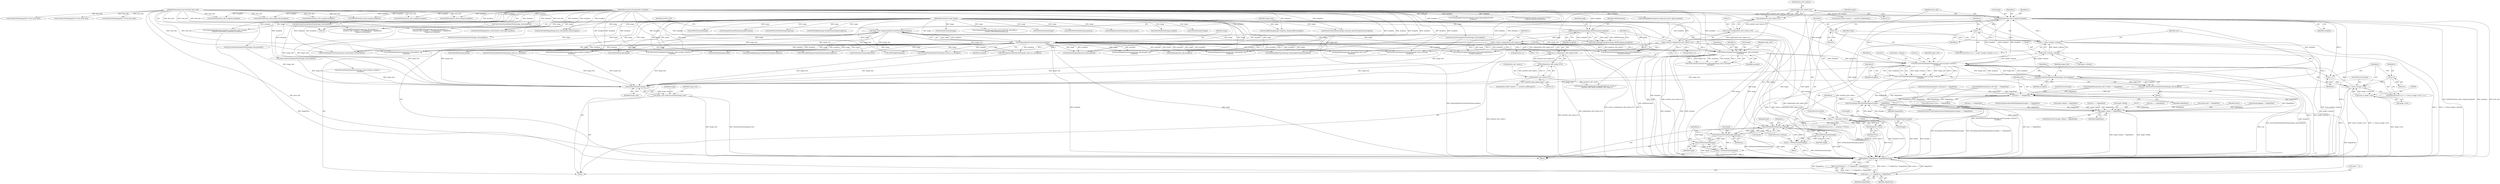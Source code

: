 digraph "0_ImageMagick_726812fa2fa7ce16bcf58f6e115f65427a1c0950_2@pointer" {
"1000697" [label="(Call,GetFillColor(draw_info,x,y,&pixel,exception))"];
"1000105" [label="(MethodParameterIn,const DrawInfo *draw_info)"];
"1000668" [label="(Call,x < (ssize_t) image->columns)"];
"1000675" [label="(Call,x++)"];
"1000697" [label="(Call,GetFillColor(draw_info,x,y,&pixel,exception))"];
"1000648" [label="(Call,GetCacheViewAuthenticPixels(image_view,0,y,image->columns,1,\n              exception))"];
"1000715" [label="(Call,SyncCacheViewAuthenticPixels(image_view,exception))"];
"1000107" [label="(MethodParameterIn,ExceptionInfo *exception)"];
"1000624" [label="(Call,GetOneCacheViewVirtualPixelInfo(image_view,x,y,&target,\n            exception))"];
"1000219" [label="(Call,image_view=AcquireAuthenticCacheView(image,exception))"];
"1000221" [label="(Call,AcquireAuthenticCacheView(image,exception))"];
"1000188" [label="(Call,SetImageColorspace(image,sRGBColorspace,exception))"];
"1000104" [label="(MethodParameterIn,Image *image)"];
"1000195" [label="(Call,x=(ssize_t) ceil(primitive_info->point.x-0.5))"];
"1000197" [label="(Call,(ssize_t) ceil(primitive_info->point.x-0.5))"];
"1000199" [label="(Call,ceil(primitive_info->point.x-0.5))"];
"1000200" [label="(Call,primitive_info->point.x-0.5)"];
"1000207" [label="(Call,y=(ssize_t) ceil(primitive_info->point.y-0.5))"];
"1000209" [label="(Call,(ssize_t) ceil(primitive_info->point.y-0.5))"];
"1000211" [label="(Call,ceil(primitive_info->point.y-0.5))"];
"1000212" [label="(Call,primitive_info->point.y-0.5)"];
"1000635" [label="(Call,y < (ssize_t) image->rows)"];
"1000642" [label="(Call,y++)"];
"1000632" [label="(Call,y=0)"];
"1000637" [label="(Call,(ssize_t) image->rows)"];
"1000670" [label="(Call,(ssize_t) image->columns)"];
"1000685" [label="(Call,IsFuzzyEquivalencePixelInfo(&pixel,&target))"];
"1000678" [label="(Call,GetPixelInfoPixel(image,q,&pixel))"];
"1000694" [label="(Call,GetPixelChannels(image))"];
"1000711" [label="(Call,GetPixelChannels(image))"];
"1000704" [label="(Call,SetPixelViaPixelInfo(image,&pixel,q))"];
"1000692" [label="(Call,q+=GetPixelChannels(image))"];
"1000709" [label="(Call,q+=GetPixelChannels(image))"];
"1000658" [label="(Call,q == (Quantum *) NULL)"];
"1000646" [label="(Call,q=GetCacheViewAuthenticPixels(image_view,0,y,image->columns,1,\n              exception))"];
"1000660" [label="(Call,(Quantum *) NULL)"];
"1000665" [label="(Call,x=0)"];
"1000684" [label="(Call,IsFuzzyEquivalencePixelInfo(&pixel,&target) == MagickFalse)"];
"1000719" [label="(Call,sync == MagickFalse)"];
"1001611" [label="(Call,image->debug != MagickFalse)"];
"1001623" [label="(Call,status != 0 ? MagickTrue : MagickFalse)"];
"1001622" [label="(Return,return(status != 0 ? MagickTrue : MagickFalse);)"];
"1000713" [label="(Call,sync=SyncCacheViewAuthenticPixels(image_view,exception))"];
"1001608" [label="(Call,DestroyCacheView(image_view))"];
"1001606" [label="(Call,image_view=DestroyCacheView(image_view))"];
"1000561" [label="(Call,sync == MagickFalse)"];
"1000108" [label="(Block,)"];
"1000711" [label="(Call,GetPixelChannels(image))"];
"1000189" [label="(Identifier,image)"];
"1000723" [label="(ControlStructure,break;)"];
"1000482" [label="(Call,SetImageChannelMask(image,channel_mask))"];
"1000667" [label="(Literal,0)"];
"1000699" [label="(Identifier,x)"];
"1000715" [label="(Call,SyncCacheViewAuthenticPixels(image_view,exception))"];
"1000681" [label="(Call,&pixel)"];
"1000822" [label="(Call,GetCacheViewAuthenticPixels(image_view,0,y,image->columns,1,\n              exception))"];
"1000199" [label="(Call,ceil(primitive_info->point.x-0.5))"];
"1000672" [label="(Call,image->columns)"];
"1000464" [label="(Call,FloodfillPaintImage(image,draw_info,&target,x,y,\n            primitive_info->method == FloodfillMethod ? MagickFalse :\n            MagickTrue,exception))"];
"1000197" [label="(Call,(ssize_t) ceil(primitive_info->point.x-0.5))"];
"1000595" [label="(Call,GetPixelInfo(image,&pixel))"];
"1000622" [label="(Call,(void) GetOneCacheViewVirtualPixelInfo(image_view,x,y,&target,\n            exception))"];
"1000680" [label="(Identifier,q)"];
"1001212" [label="(Call,x < 0)"];
"1000207" [label="(Call,y=(ssize_t) ceil(primitive_info->point.y-0.5))"];
"1000686" [label="(Call,&pixel)"];
"1000628" [label="(Call,&target)"];
"1000191" [label="(Identifier,exception)"];
"1000694" [label="(Call,GetPixelChannels(image))"];
"1000684" [label="(Call,IsFuzzyEquivalencePixelInfo(&pixel,&target) == MagickFalse)"];
"1000691" [label="(Block,)"];
"1000635" [label="(Call,y < (ssize_t) image->rows)"];
"1001615" [label="(Identifier,MagickFalse)"];
"1001534" [label="(Call,closed_path != MagickFalse)"];
"1000675" [label="(Call,x++)"];
"1001629" [label="(MethodReturn,MagickExport MagickBooleanType)"];
"1001054" [label="(Call,SetImageAlphaChannel(composite_image,OpaqueAlphaChannel,\n          exception))"];
"1000852" [label="(Call,GetFillColor(draw_info,x,y,&pixel,exception))"];
"1000713" [label="(Call,sync=SyncCacheViewAuthenticPixels(image_view,exception))"];
"1001623" [label="(Call,status != 0 ? MagickTrue : MagickFalse)"];
"1001072" [label="(Call,SetGeometry(image,&geometry))"];
"1000912" [label="(Call,ReadInlineImage(clone_info,primitive_info->text,\n          exception))"];
"1001625" [label="(Identifier,status)"];
"1000360" [label="(Call,IsFuzzyEquivalencePixelInfo(&pixel,&target) == MagickFalse)"];
"1001174" [label="(Call,CompositeImage(image,composite_image,draw_info->compose,\n          MagickTrue,geometry.x,geometry.y,exception))"];
"1000218" [label="(Literal,0.5)"];
"1001497" [label="(Call,primitive_info[i-1].point.y == primitive_info[0].point.y)"];
"1000712" [label="(Identifier,image)"];
"1000688" [label="(Call,&target)"];
"1001552" [label="(Call,DrawPolygonPrimitive(image,draw_info,primitive_info,\n                exception))"];
"1000104" [label="(MethodParameterIn,Image *image)"];
"1000658" [label="(Call,q == (Quantum *) NULL)"];
"1001560" [label="(Call,CloneDrawInfo((ImageInfo *) NULL,draw_info))"];
"1000703" [label="(Identifier,exception)"];
"1001038" [label="(Call,TransformImage(&composite_image,(char *) NULL,\n            composite_geometry,exception))"];
"1000188" [label="(Call,SetImageColorspace(image,sRGBColorspace,exception))"];
"1000285" [label="(Call,SyncCacheViewAuthenticPixels(image_view,exception))"];
"1000632" [label="(Call,y=0)"];
"1000226" [label="(Identifier,primitive_info)"];
"1000206" [label="(Literal,0.5)"];
"1000625" [label="(Identifier,image_view)"];
"1000683" [label="(ControlStructure,if (IsFuzzyEquivalencePixelInfo(&pixel,&target) == MagickFalse))"];
"1001581" [label="(Call,DrawPolygonPrimitive(image,clone_info,primitive_info,\n             exception))"];
"1000705" [label="(Identifier,image)"];
"1000650" [label="(Literal,0)"];
"1000666" [label="(Identifier,x)"];
"1001165" [label="(Call,DrawAffineImage(image,composite_image,&affine,exception))"];
"1000179" [label="(Call,IsPixelInfoGray(&draw_info->stroke) == MagickFalse)"];
"1000634" [label="(Literal,0)"];
"1000630" [label="(Identifier,exception)"];
"1001339" [label="(Call,IsEventLogging() != MagickFalse)"];
"1000780" [label="(Call,FloodfillPaintImage(image,draw_info,&target,x,y,\n            primitive_info->method == FloodfillMethod ? MagickFalse :\n            MagickTrue,exception))"];
"1000212" [label="(Call,primitive_info->point.y-0.5)"];
"1000354" [label="(Call,GetPixelInfoPixel(image,q,&pixel))"];
"1001606" [label="(Call,image_view=DestroyCacheView(image_view))"];
"1001608" [label="(Call,DestroyCacheView(image_view))"];
"1000716" [label="(Identifier,image_view)"];
"1000255" [label="(Call,GetCacheViewAuthenticPixels(image_view,x,y,1,1,exception))"];
"1001264" [label="(Call,SyncCacheViewAuthenticPixels(image_view,exception))"];
"1001199" [label="(Call,y < 0)"];
"1000677" [label="(Block,)"];
"1000708" [label="(Identifier,q)"];
"1000639" [label="(Call,image->rows)"];
"1000874" [label="(Call,sync == MagickFalse)"];
"1001613" [label="(Identifier,image)"];
"1000637" [label="(Call,(ssize_t) image->rows)"];
"1000389" [label="(Call,GetPixelChannels(image))"];
"1000581" [label="(Call,GetCacheViewAuthenticPixels(image_view,x,y,1,1,exception))"];
"1000370" [label="(Call,GetPixelChannels(image))"];
"1000459" [label="(Call,SetImageChannelMask(image,AlphaChannel))"];
"1000687" [label="(Identifier,pixel)"];
"1000200" [label="(Call,primitive_info->point.x-0.5)"];
"1001609" [label="(Identifier,image_view)"];
"1000636" [label="(Identifier,y)"];
"1000165" [label="(Call,IsGrayColorspace(image->colorspace) != MagickFalse)"];
"1000222" [label="(Identifier,image)"];
"1000172" [label="(Call,IsPixelInfoGray(&draw_info->fill) == MagickFalse)"];
"1000633" [label="(Identifier,y)"];
"1000697" [label="(Call,GetFillColor(draw_info,x,y,&pixel,exception))"];
"1000642" [label="(Call,y++)"];
"1000730" [label="(Call,GetOneVirtualPixelInfo(image,TileVirtualPixelMethod,x,y,\n            &target,exception))"];
"1001121" [label="(Call,ParseGravityGeometry(image,composite_geometry,&geometry,exception))"];
"1000201" [label="(Call,primitive_info->point.x)"];
"1000669" [label="(Identifier,x)"];
"1000209" [label="(Call,(ssize_t) ceil(primitive_info->point.y-0.5))"];
"1000719" [label="(Call,sync == MagickFalse)"];
"1000393" [label="(Call,SyncCacheViewAuthenticPixels(image_view,exception))"];
"1000613" [label="(Call,SyncCacheViewAuthenticPixels(image_view,exception))"];
"1000373" [label="(Call,GetFillColor(draw_info,x,y,&pixel,exception))"];
"1000710" [label="(Identifier,q)"];
"1000105" [label="(MethodParameterIn,const DrawInfo *draw_info)"];
"1000659" [label="(Identifier,q)"];
"1000932" [label="(Call,ReadImage(clone_info,exception))"];
"1000695" [label="(Identifier,image)"];
"1000664" [label="(ControlStructure,for (x=0; x < (ssize_t) image->columns; x++))"];
"1000324" [label="(Call,GetCacheViewAuthenticPixels(image_view,0,y,image->columns,1,\n              exception))"];
"1000644" [label="(Block,)"];
"1001622" [label="(Return,return(status != 0 ? MagickTrue : MagickFalse);)"];
"1000859" [label="(Call,SetPixelViaPixelInfo(image,&pixel,q))"];
"1000507" [label="(Call,GetCacheViewAuthenticPixels(image_view,0,y,image->columns,1,\n              exception))"];
"1000685" [label="(Call,IsFuzzyEquivalencePixelInfo(&pixel,&target))"];
"1000690" [label="(Identifier,MagickFalse)"];
"1000663" [label="(ControlStructure,break;)"];
"1000221" [label="(Call,AcquireAuthenticCacheView(image,exception))"];
"1001088" [label="(Call,geometry.y=y)"];
"1000537" [label="(Call,GetFillColor(draw_info,x,y,&pixel,exception))"];
"1000115" [label="(Call,image->debug != MagickFalse)"];
"1000631" [label="(ControlStructure,for (y=0; y < (ssize_t) image->rows; y++))"];
"1000696" [label="(ControlStructure,continue;)"];
"1000599" [label="(Call,GetFillColor(draw_info,x,y,&pixel,exception))"];
"1001066" [label="(Call,SetImageAlpha(composite_image,draw_info->alpha,exception))"];
"1000380" [label="(Call,SetPixelAlpha(image,ClampToQuantum(pixel.alpha),q))"];
"1000692" [label="(Call,q+=GetPixelChannels(image))"];
"1001225" [label="(Call,GetCacheViewAuthenticPixels(image_view,x,y,1,1,exception))"];
"1000722" [label="(ControlStructure,break;)"];
"1001628" [label="(Identifier,MagickFalse)"];
"1000276" [label="(Call,SetPixelAlpha(image,ClampToQuantum(pixel.alpha),q))"];
"1001300" [label="(Call,FormatLocaleString(geometry,MagickPathExtent,\"%+f%+f\",\n        primitive_info->point.x,primitive_info->point.y))"];
"1000190" [label="(Identifier,sRGBColorspace)"];
"1000701" [label="(Call,&pixel)"];
"1000186" [label="(Call,(void) SetImageColorspace(image,sRGBColorspace,exception))"];
"1000208" [label="(Identifier,y)"];
"1000627" [label="(Identifier,y)"];
"1000211" [label="(Call,ceil(primitive_info->point.y-0.5))"];
"1001624" [label="(Call,status != 0)"];
"1001388" [label="(Call,CloneDrawInfo((ImageInfo *) NULL,draw_info))"];
"1000704" [label="(Call,SetPixelViaPixelInfo(image,&pixel,q))"];
"1000626" [label="(Identifier,x)"];
"1000721" [label="(Identifier,MagickFalse)"];
"1000239" [label="(Call,SetImageAlphaChannel(image,OpaqueAlphaChannel,exception))"];
"1000656" [label="(Identifier,exception)"];
"1000195" [label="(Call,x=(ssize_t) ceil(primitive_info->point.x-0.5))"];
"1000718" [label="(ControlStructure,if (sync == MagickFalse))"];
"1000670" [label="(Call,(ssize_t) image->columns)"];
"1000660" [label="(Call,(Quantum *) NULL)"];
"1000107" [label="(MethodParameterIn,ExceptionInfo *exception)"];
"1000866" [label="(Call,GetPixelChannels(image))"];
"1000717" [label="(Identifier,exception)"];
"1000646" [label="(Call,q=GetCacheViewAuthenticPixels(image_view,0,y,image->columns,1,\n              exception))"];
"1000296" [label="(Call,GetOneCacheViewVirtualPixelInfo(image_view,x,y,&target,\n            exception))"];
"1001480" [label="(Call,primitive_info[i-1].point.x == primitive_info[0].point.x)"];
"1000706" [label="(Call,&pixel)"];
"1000720" [label="(Identifier,sync)"];
"1001083" [label="(Call,geometry.x=x)"];
"1000624" [label="(Call,GetOneCacheViewVirtualPixelInfo(image_view,x,y,&target,\n            exception))"];
"1000397" [label="(Call,sync == MagickFalse)"];
"1000709" [label="(Call,q+=GetPixelChannels(image))"];
"1000643" [label="(Identifier,y)"];
"1000700" [label="(Identifier,y)"];
"1001324" [label="(Call,AnnotateImage(image,clone_info,exception))"];
"1001627" [label="(Identifier,MagickTrue)"];
"1001420" [label="(Call,DrawDashPolygon(draw_info,primitive_info,image,exception))"];
"1001607" [label="(Identifier,image_view)"];
"1001600" [label="(Call,DrawPolygonPrimitive(image,draw_info,primitive_info,exception))"];
"1000648" [label="(Call,GetCacheViewAuthenticPixels(image_view,0,y,image->columns,1,\n              exception))"];
"1001239" [label="(Call,GetFillColor(draw_info,x,y,&fill_color,exception))"];
"1000220" [label="(Identifier,image_view)"];
"1000219" [label="(Call,image_view=AcquireAuthenticCacheView(image,exception))"];
"1000652" [label="(Call,image->columns)"];
"1000655" [label="(Literal,1)"];
"1001409" [label="(Call,DrawPolygonPrimitive(image,clone_info,primitive_info,\n             exception))"];
"1001246" [label="(Call,CompositePixelOver(image,&fill_color,(double) fill_color.alpha,q,\n        (double) GetPixelAlpha(image,q),q))"];
"1000223" [label="(Identifier,exception)"];
"1000303" [label="(Call,GetPixelInfo(image,&pixel))"];
"1000557" [label="(Call,SyncCacheViewAuthenticPixels(image_view,exception))"];
"1001610" [label="(ControlStructure,if (image->debug != MagickFalse))"];
"1001611" [label="(Call,image->debug != MagickFalse)"];
"1000196" [label="(Identifier,x)"];
"1000714" [label="(Identifier,sync)"];
"1000693" [label="(Identifier,q)"];
"1000649" [label="(Identifier,image_view)"];
"1000657" [label="(ControlStructure,if (q == (Quantum *) NULL))"];
"1000647" [label="(Identifier,q)"];
"1000213" [label="(Call,primitive_info->point.y)"];
"1000651" [label="(Identifier,y)"];
"1000668" [label="(Call,x < (ssize_t) image->columns)"];
"1000662" [label="(Identifier,NULL)"];
"1000553" [label="(Call,GetPixelChannels(image))"];
"1001592" [label="(Call,DrawStrokePolygon(image,draw_info,primitive_info,exception))"];
"1000679" [label="(Identifier,image)"];
"1000269" [label="(Call,GetFillColor(draw_info,x,y,&pixel,exception))"];
"1001612" [label="(Call,image->debug)"];
"1000698" [label="(Identifier,draw_info)"];
"1000676" [label="(Identifier,x)"];
"1000544" [label="(Call,SetPixelAlpha(image,ClampToQuantum(pixel.alpha),q))"];
"1000606" [label="(Call,SetPixelViaPixelInfo(image,&pixel,q))"];
"1000665" [label="(Call,x=0)"];
"1000801" [label="(Call,GetPixelInfo(image,&pixel))"];
"1000678" [label="(Call,GetPixelInfoPixel(image,q,&pixel))"];
"1001258" [label="(Call,GetPixelAlpha(image,q))"];
"1001283" [label="(Call,CloneDrawInfo((ImageInfo *) NULL,draw_info))"];
"1000409" [label="(Call,GetOneVirtualPixelInfo(image,TileVirtualPixelMethod,x,y,\n            &target,exception))"];
"1000870" [label="(Call,SyncCacheViewAuthenticPixels(image_view,exception))"];
"1000697" -> "1000677"  [label="AST: "];
"1000697" -> "1000703"  [label="CFG: "];
"1000698" -> "1000697"  [label="AST: "];
"1000699" -> "1000697"  [label="AST: "];
"1000700" -> "1000697"  [label="AST: "];
"1000701" -> "1000697"  [label="AST: "];
"1000703" -> "1000697"  [label="AST: "];
"1000705" -> "1000697"  [label="CFG: "];
"1000697" -> "1001629"  [label="DDG: y"];
"1000697" -> "1001629"  [label="DDG: GetFillColor(draw_info,x,y,&pixel,exception)"];
"1000697" -> "1001629"  [label="DDG: exception"];
"1000697" -> "1001629"  [label="DDG: draw_info"];
"1000697" -> "1000642"  [label="DDG: y"];
"1000697" -> "1000648"  [label="DDG: exception"];
"1000697" -> "1000675"  [label="DDG: x"];
"1000105" -> "1000697"  [label="DDG: draw_info"];
"1000668" -> "1000697"  [label="DDG: x"];
"1000648" -> "1000697"  [label="DDG: y"];
"1000648" -> "1000697"  [label="DDG: exception"];
"1000685" -> "1000697"  [label="DDG: &pixel"];
"1000107" -> "1000697"  [label="DDG: exception"];
"1000697" -> "1000704"  [label="DDG: &pixel"];
"1000697" -> "1000715"  [label="DDG: exception"];
"1000105" -> "1000103"  [label="AST: "];
"1000105" -> "1001629"  [label="DDG: draw_info"];
"1000105" -> "1000269"  [label="DDG: draw_info"];
"1000105" -> "1000373"  [label="DDG: draw_info"];
"1000105" -> "1000464"  [label="DDG: draw_info"];
"1000105" -> "1000537"  [label="DDG: draw_info"];
"1000105" -> "1000599"  [label="DDG: draw_info"];
"1000105" -> "1000780"  [label="DDG: draw_info"];
"1000105" -> "1000852"  [label="DDG: draw_info"];
"1000105" -> "1001239"  [label="DDG: draw_info"];
"1000105" -> "1001283"  [label="DDG: draw_info"];
"1000105" -> "1001388"  [label="DDG: draw_info"];
"1000105" -> "1001420"  [label="DDG: draw_info"];
"1000105" -> "1001552"  [label="DDG: draw_info"];
"1000105" -> "1001560"  [label="DDG: draw_info"];
"1000105" -> "1001592"  [label="DDG: draw_info"];
"1000105" -> "1001600"  [label="DDG: draw_info"];
"1000668" -> "1000664"  [label="AST: "];
"1000668" -> "1000670"  [label="CFG: "];
"1000669" -> "1000668"  [label="AST: "];
"1000670" -> "1000668"  [label="AST: "];
"1000679" -> "1000668"  [label="CFG: "];
"1000714" -> "1000668"  [label="CFG: "];
"1000668" -> "1001629"  [label="DDG: x < (ssize_t) image->columns"];
"1000668" -> "1001629"  [label="DDG: (ssize_t) image->columns"];
"1000668" -> "1001629"  [label="DDG: x"];
"1000675" -> "1000668"  [label="DDG: x"];
"1000665" -> "1000668"  [label="DDG: x"];
"1000670" -> "1000668"  [label="DDG: image->columns"];
"1000668" -> "1000675"  [label="DDG: x"];
"1000675" -> "1000664"  [label="AST: "];
"1000675" -> "1000676"  [label="CFG: "];
"1000676" -> "1000675"  [label="AST: "];
"1000669" -> "1000675"  [label="CFG: "];
"1000648" -> "1000646"  [label="AST: "];
"1000648" -> "1000656"  [label="CFG: "];
"1000649" -> "1000648"  [label="AST: "];
"1000650" -> "1000648"  [label="AST: "];
"1000651" -> "1000648"  [label="AST: "];
"1000652" -> "1000648"  [label="AST: "];
"1000655" -> "1000648"  [label="AST: "];
"1000656" -> "1000648"  [label="AST: "];
"1000646" -> "1000648"  [label="CFG: "];
"1000648" -> "1001629"  [label="DDG: exception"];
"1000648" -> "1001629"  [label="DDG: y"];
"1000648" -> "1001629"  [label="DDG: image->columns"];
"1000648" -> "1000642"  [label="DDG: y"];
"1000648" -> "1000646"  [label="DDG: image->columns"];
"1000648" -> "1000646"  [label="DDG: 1"];
"1000648" -> "1000646"  [label="DDG: image_view"];
"1000648" -> "1000646"  [label="DDG: 0"];
"1000648" -> "1000646"  [label="DDG: y"];
"1000648" -> "1000646"  [label="DDG: exception"];
"1000715" -> "1000648"  [label="DDG: image_view"];
"1000715" -> "1000648"  [label="DDG: exception"];
"1000624" -> "1000648"  [label="DDG: image_view"];
"1000624" -> "1000648"  [label="DDG: exception"];
"1000635" -> "1000648"  [label="DDG: y"];
"1000670" -> "1000648"  [label="DDG: image->columns"];
"1000107" -> "1000648"  [label="DDG: exception"];
"1000648" -> "1000670"  [label="DDG: image->columns"];
"1000648" -> "1000715"  [label="DDG: image_view"];
"1000648" -> "1000715"  [label="DDG: exception"];
"1000648" -> "1001608"  [label="DDG: image_view"];
"1000715" -> "1000713"  [label="AST: "];
"1000715" -> "1000717"  [label="CFG: "];
"1000716" -> "1000715"  [label="AST: "];
"1000717" -> "1000715"  [label="AST: "];
"1000713" -> "1000715"  [label="CFG: "];
"1000715" -> "1001629"  [label="DDG: exception"];
"1000715" -> "1000713"  [label="DDG: image_view"];
"1000715" -> "1000713"  [label="DDG: exception"];
"1000107" -> "1000715"  [label="DDG: exception"];
"1000715" -> "1001608"  [label="DDG: image_view"];
"1000107" -> "1000103"  [label="AST: "];
"1000107" -> "1001629"  [label="DDG: exception"];
"1000107" -> "1000188"  [label="DDG: exception"];
"1000107" -> "1000221"  [label="DDG: exception"];
"1000107" -> "1000239"  [label="DDG: exception"];
"1000107" -> "1000255"  [label="DDG: exception"];
"1000107" -> "1000269"  [label="DDG: exception"];
"1000107" -> "1000285"  [label="DDG: exception"];
"1000107" -> "1000296"  [label="DDG: exception"];
"1000107" -> "1000324"  [label="DDG: exception"];
"1000107" -> "1000373"  [label="DDG: exception"];
"1000107" -> "1000393"  [label="DDG: exception"];
"1000107" -> "1000409"  [label="DDG: exception"];
"1000107" -> "1000464"  [label="DDG: exception"];
"1000107" -> "1000507"  [label="DDG: exception"];
"1000107" -> "1000537"  [label="DDG: exception"];
"1000107" -> "1000557"  [label="DDG: exception"];
"1000107" -> "1000581"  [label="DDG: exception"];
"1000107" -> "1000599"  [label="DDG: exception"];
"1000107" -> "1000613"  [label="DDG: exception"];
"1000107" -> "1000624"  [label="DDG: exception"];
"1000107" -> "1000730"  [label="DDG: exception"];
"1000107" -> "1000780"  [label="DDG: exception"];
"1000107" -> "1000822"  [label="DDG: exception"];
"1000107" -> "1000852"  [label="DDG: exception"];
"1000107" -> "1000870"  [label="DDG: exception"];
"1000107" -> "1000912"  [label="DDG: exception"];
"1000107" -> "1000932"  [label="DDG: exception"];
"1000107" -> "1001038"  [label="DDG: exception"];
"1000107" -> "1001054"  [label="DDG: exception"];
"1000107" -> "1001066"  [label="DDG: exception"];
"1000107" -> "1001121"  [label="DDG: exception"];
"1000107" -> "1001165"  [label="DDG: exception"];
"1000107" -> "1001174"  [label="DDG: exception"];
"1000107" -> "1001225"  [label="DDG: exception"];
"1000107" -> "1001239"  [label="DDG: exception"];
"1000107" -> "1001264"  [label="DDG: exception"];
"1000107" -> "1001324"  [label="DDG: exception"];
"1000107" -> "1001409"  [label="DDG: exception"];
"1000107" -> "1001420"  [label="DDG: exception"];
"1000107" -> "1001552"  [label="DDG: exception"];
"1000107" -> "1001581"  [label="DDG: exception"];
"1000107" -> "1001592"  [label="DDG: exception"];
"1000107" -> "1001600"  [label="DDG: exception"];
"1000624" -> "1000622"  [label="AST: "];
"1000624" -> "1000630"  [label="CFG: "];
"1000625" -> "1000624"  [label="AST: "];
"1000626" -> "1000624"  [label="AST: "];
"1000627" -> "1000624"  [label="AST: "];
"1000628" -> "1000624"  [label="AST: "];
"1000630" -> "1000624"  [label="AST: "];
"1000622" -> "1000624"  [label="CFG: "];
"1000624" -> "1001629"  [label="DDG: exception"];
"1000624" -> "1001629"  [label="DDG: x"];
"1000624" -> "1001629"  [label="DDG: &target"];
"1000624" -> "1000622"  [label="DDG: y"];
"1000624" -> "1000622"  [label="DDG: image_view"];
"1000624" -> "1000622"  [label="DDG: exception"];
"1000624" -> "1000622"  [label="DDG: &target"];
"1000624" -> "1000622"  [label="DDG: x"];
"1000219" -> "1000624"  [label="DDG: image_view"];
"1000195" -> "1000624"  [label="DDG: x"];
"1000207" -> "1000624"  [label="DDG: y"];
"1000221" -> "1000624"  [label="DDG: exception"];
"1000624" -> "1000685"  [label="DDG: &target"];
"1000624" -> "1001608"  [label="DDG: image_view"];
"1000219" -> "1000108"  [label="AST: "];
"1000219" -> "1000221"  [label="CFG: "];
"1000220" -> "1000219"  [label="AST: "];
"1000221" -> "1000219"  [label="AST: "];
"1000226" -> "1000219"  [label="CFG: "];
"1000219" -> "1001629"  [label="DDG: AcquireAuthenticCacheView(image,exception)"];
"1000221" -> "1000219"  [label="DDG: image"];
"1000221" -> "1000219"  [label="DDG: exception"];
"1000219" -> "1000255"  [label="DDG: image_view"];
"1000219" -> "1000296"  [label="DDG: image_view"];
"1000219" -> "1000507"  [label="DDG: image_view"];
"1000219" -> "1000581"  [label="DDG: image_view"];
"1000219" -> "1000822"  [label="DDG: image_view"];
"1000219" -> "1001225"  [label="DDG: image_view"];
"1000219" -> "1001608"  [label="DDG: image_view"];
"1000221" -> "1000223"  [label="CFG: "];
"1000222" -> "1000221"  [label="AST: "];
"1000223" -> "1000221"  [label="AST: "];
"1000221" -> "1001629"  [label="DDG: exception"];
"1000221" -> "1001629"  [label="DDG: image"];
"1000188" -> "1000221"  [label="DDG: image"];
"1000188" -> "1000221"  [label="DDG: exception"];
"1000104" -> "1000221"  [label="DDG: image"];
"1000221" -> "1000239"  [label="DDG: image"];
"1000221" -> "1000239"  [label="DDG: exception"];
"1000221" -> "1000255"  [label="DDG: exception"];
"1000221" -> "1000276"  [label="DDG: image"];
"1000221" -> "1000296"  [label="DDG: exception"];
"1000221" -> "1000303"  [label="DDG: image"];
"1000221" -> "1000409"  [label="DDG: image"];
"1000221" -> "1000409"  [label="DDG: exception"];
"1000221" -> "1000507"  [label="DDG: exception"];
"1000221" -> "1000544"  [label="DDG: image"];
"1000221" -> "1000581"  [label="DDG: exception"];
"1000221" -> "1000595"  [label="DDG: image"];
"1000221" -> "1000678"  [label="DDG: image"];
"1000221" -> "1000730"  [label="DDG: image"];
"1000221" -> "1000730"  [label="DDG: exception"];
"1000221" -> "1000801"  [label="DDG: image"];
"1000221" -> "1000822"  [label="DDG: exception"];
"1000221" -> "1000912"  [label="DDG: exception"];
"1000221" -> "1000932"  [label="DDG: exception"];
"1000221" -> "1001072"  [label="DDG: image"];
"1000221" -> "1001225"  [label="DDG: exception"];
"1000221" -> "1001258"  [label="DDG: image"];
"1000221" -> "1001324"  [label="DDG: image"];
"1000221" -> "1001324"  [label="DDG: exception"];
"1000221" -> "1001409"  [label="DDG: image"];
"1000221" -> "1001409"  [label="DDG: exception"];
"1000221" -> "1001552"  [label="DDG: image"];
"1000221" -> "1001552"  [label="DDG: exception"];
"1000221" -> "1001581"  [label="DDG: image"];
"1000221" -> "1001581"  [label="DDG: exception"];
"1000221" -> "1001600"  [label="DDG: image"];
"1000221" -> "1001600"  [label="DDG: exception"];
"1000188" -> "1000186"  [label="AST: "];
"1000188" -> "1000191"  [label="CFG: "];
"1000189" -> "1000188"  [label="AST: "];
"1000190" -> "1000188"  [label="AST: "];
"1000191" -> "1000188"  [label="AST: "];
"1000186" -> "1000188"  [label="CFG: "];
"1000188" -> "1001629"  [label="DDG: sRGBColorspace"];
"1000188" -> "1000186"  [label="DDG: image"];
"1000188" -> "1000186"  [label="DDG: sRGBColorspace"];
"1000188" -> "1000186"  [label="DDG: exception"];
"1000104" -> "1000188"  [label="DDG: image"];
"1000104" -> "1000103"  [label="AST: "];
"1000104" -> "1001629"  [label="DDG: image"];
"1000104" -> "1000239"  [label="DDG: image"];
"1000104" -> "1000276"  [label="DDG: image"];
"1000104" -> "1000303"  [label="DDG: image"];
"1000104" -> "1000354"  [label="DDG: image"];
"1000104" -> "1000370"  [label="DDG: image"];
"1000104" -> "1000380"  [label="DDG: image"];
"1000104" -> "1000389"  [label="DDG: image"];
"1000104" -> "1000409"  [label="DDG: image"];
"1000104" -> "1000459"  [label="DDG: image"];
"1000104" -> "1000464"  [label="DDG: image"];
"1000104" -> "1000482"  [label="DDG: image"];
"1000104" -> "1000544"  [label="DDG: image"];
"1000104" -> "1000553"  [label="DDG: image"];
"1000104" -> "1000595"  [label="DDG: image"];
"1000104" -> "1000606"  [label="DDG: image"];
"1000104" -> "1000678"  [label="DDG: image"];
"1000104" -> "1000694"  [label="DDG: image"];
"1000104" -> "1000704"  [label="DDG: image"];
"1000104" -> "1000711"  [label="DDG: image"];
"1000104" -> "1000730"  [label="DDG: image"];
"1000104" -> "1000780"  [label="DDG: image"];
"1000104" -> "1000801"  [label="DDG: image"];
"1000104" -> "1000859"  [label="DDG: image"];
"1000104" -> "1000866"  [label="DDG: image"];
"1000104" -> "1001072"  [label="DDG: image"];
"1000104" -> "1001121"  [label="DDG: image"];
"1000104" -> "1001165"  [label="DDG: image"];
"1000104" -> "1001174"  [label="DDG: image"];
"1000104" -> "1001246"  [label="DDG: image"];
"1000104" -> "1001258"  [label="DDG: image"];
"1000104" -> "1001324"  [label="DDG: image"];
"1000104" -> "1001409"  [label="DDG: image"];
"1000104" -> "1001420"  [label="DDG: image"];
"1000104" -> "1001552"  [label="DDG: image"];
"1000104" -> "1001581"  [label="DDG: image"];
"1000104" -> "1001592"  [label="DDG: image"];
"1000104" -> "1001600"  [label="DDG: image"];
"1000195" -> "1000108"  [label="AST: "];
"1000195" -> "1000197"  [label="CFG: "];
"1000196" -> "1000195"  [label="AST: "];
"1000197" -> "1000195"  [label="AST: "];
"1000208" -> "1000195"  [label="CFG: "];
"1000195" -> "1001629"  [label="DDG: (ssize_t) ceil(primitive_info->point.x-0.5)"];
"1000195" -> "1001629"  [label="DDG: x"];
"1000197" -> "1000195"  [label="DDG: ceil(primitive_info->point.x-0.5)"];
"1000195" -> "1000255"  [label="DDG: x"];
"1000195" -> "1000296"  [label="DDG: x"];
"1000195" -> "1000409"  [label="DDG: x"];
"1000195" -> "1000581"  [label="DDG: x"];
"1000195" -> "1000730"  [label="DDG: x"];
"1000195" -> "1001083"  [label="DDG: x"];
"1000195" -> "1001212"  [label="DDG: x"];
"1000197" -> "1000199"  [label="CFG: "];
"1000198" -> "1000197"  [label="AST: "];
"1000199" -> "1000197"  [label="AST: "];
"1000197" -> "1001629"  [label="DDG: ceil(primitive_info->point.x-0.5)"];
"1000199" -> "1000197"  [label="DDG: primitive_info->point.x-0.5"];
"1000199" -> "1000200"  [label="CFG: "];
"1000200" -> "1000199"  [label="AST: "];
"1000199" -> "1001629"  [label="DDG: primitive_info->point.x-0.5"];
"1000200" -> "1000199"  [label="DDG: primitive_info->point.x"];
"1000200" -> "1000199"  [label="DDG: 0.5"];
"1000200" -> "1000206"  [label="CFG: "];
"1000201" -> "1000200"  [label="AST: "];
"1000206" -> "1000200"  [label="AST: "];
"1000200" -> "1001629"  [label="DDG: primitive_info->point.x"];
"1000200" -> "1001300"  [label="DDG: primitive_info->point.x"];
"1000200" -> "1001480"  [label="DDG: primitive_info->point.x"];
"1000207" -> "1000108"  [label="AST: "];
"1000207" -> "1000209"  [label="CFG: "];
"1000208" -> "1000207"  [label="AST: "];
"1000209" -> "1000207"  [label="AST: "];
"1000220" -> "1000207"  [label="CFG: "];
"1000207" -> "1001629"  [label="DDG: (ssize_t) ceil(primitive_info->point.y-0.5)"];
"1000207" -> "1001629"  [label="DDG: y"];
"1000209" -> "1000207"  [label="DDG: ceil(primitive_info->point.y-0.5)"];
"1000207" -> "1000255"  [label="DDG: y"];
"1000207" -> "1000296"  [label="DDG: y"];
"1000207" -> "1000409"  [label="DDG: y"];
"1000207" -> "1000581"  [label="DDG: y"];
"1000207" -> "1000730"  [label="DDG: y"];
"1000207" -> "1001088"  [label="DDG: y"];
"1000207" -> "1001199"  [label="DDG: y"];
"1000209" -> "1000211"  [label="CFG: "];
"1000210" -> "1000209"  [label="AST: "];
"1000211" -> "1000209"  [label="AST: "];
"1000209" -> "1001629"  [label="DDG: ceil(primitive_info->point.y-0.5)"];
"1000211" -> "1000209"  [label="DDG: primitive_info->point.y-0.5"];
"1000211" -> "1000212"  [label="CFG: "];
"1000212" -> "1000211"  [label="AST: "];
"1000211" -> "1001629"  [label="DDG: primitive_info->point.y-0.5"];
"1000212" -> "1000211"  [label="DDG: primitive_info->point.y"];
"1000212" -> "1000211"  [label="DDG: 0.5"];
"1000212" -> "1000218"  [label="CFG: "];
"1000213" -> "1000212"  [label="AST: "];
"1000218" -> "1000212"  [label="AST: "];
"1000212" -> "1001629"  [label="DDG: primitive_info->point.y"];
"1000212" -> "1001300"  [label="DDG: primitive_info->point.y"];
"1000212" -> "1001497"  [label="DDG: primitive_info->point.y"];
"1000635" -> "1000631"  [label="AST: "];
"1000635" -> "1000637"  [label="CFG: "];
"1000636" -> "1000635"  [label="AST: "];
"1000637" -> "1000635"  [label="AST: "];
"1000647" -> "1000635"  [label="CFG: "];
"1000723" -> "1000635"  [label="CFG: "];
"1000635" -> "1001629"  [label="DDG: (ssize_t) image->rows"];
"1000635" -> "1001629"  [label="DDG: y < (ssize_t) image->rows"];
"1000635" -> "1001629"  [label="DDG: y"];
"1000642" -> "1000635"  [label="DDG: y"];
"1000632" -> "1000635"  [label="DDG: y"];
"1000637" -> "1000635"  [label="DDG: image->rows"];
"1000642" -> "1000631"  [label="AST: "];
"1000642" -> "1000643"  [label="CFG: "];
"1000643" -> "1000642"  [label="AST: "];
"1000636" -> "1000642"  [label="CFG: "];
"1000632" -> "1000631"  [label="AST: "];
"1000632" -> "1000634"  [label="CFG: "];
"1000633" -> "1000632"  [label="AST: "];
"1000634" -> "1000632"  [label="AST: "];
"1000636" -> "1000632"  [label="CFG: "];
"1000637" -> "1000639"  [label="CFG: "];
"1000638" -> "1000637"  [label="AST: "];
"1000639" -> "1000637"  [label="AST: "];
"1000637" -> "1001629"  [label="DDG: image->rows"];
"1000670" -> "1000672"  [label="CFG: "];
"1000671" -> "1000670"  [label="AST: "];
"1000672" -> "1000670"  [label="AST: "];
"1000670" -> "1001629"  [label="DDG: image->columns"];
"1000685" -> "1000684"  [label="AST: "];
"1000685" -> "1000688"  [label="CFG: "];
"1000686" -> "1000685"  [label="AST: "];
"1000688" -> "1000685"  [label="AST: "];
"1000690" -> "1000685"  [label="CFG: "];
"1000685" -> "1001629"  [label="DDG: &pixel"];
"1000685" -> "1001629"  [label="DDG: &target"];
"1000685" -> "1000678"  [label="DDG: &pixel"];
"1000685" -> "1000684"  [label="DDG: &pixel"];
"1000685" -> "1000684"  [label="DDG: &target"];
"1000678" -> "1000685"  [label="DDG: &pixel"];
"1000678" -> "1000677"  [label="AST: "];
"1000678" -> "1000681"  [label="CFG: "];
"1000679" -> "1000678"  [label="AST: "];
"1000680" -> "1000678"  [label="AST: "];
"1000681" -> "1000678"  [label="AST: "];
"1000687" -> "1000678"  [label="CFG: "];
"1000678" -> "1001629"  [label="DDG: GetPixelInfoPixel(image,q,&pixel)"];
"1000694" -> "1000678"  [label="DDG: image"];
"1000711" -> "1000678"  [label="DDG: image"];
"1000692" -> "1000678"  [label="DDG: q"];
"1000709" -> "1000678"  [label="DDG: q"];
"1000658" -> "1000678"  [label="DDG: q"];
"1000704" -> "1000678"  [label="DDG: &pixel"];
"1000678" -> "1000692"  [label="DDG: q"];
"1000678" -> "1000694"  [label="DDG: image"];
"1000678" -> "1000704"  [label="DDG: image"];
"1000678" -> "1000704"  [label="DDG: q"];
"1000694" -> "1000692"  [label="AST: "];
"1000694" -> "1000695"  [label="CFG: "];
"1000695" -> "1000694"  [label="AST: "];
"1000692" -> "1000694"  [label="CFG: "];
"1000694" -> "1001629"  [label="DDG: image"];
"1000694" -> "1000692"  [label="DDG: image"];
"1000711" -> "1000709"  [label="AST: "];
"1000711" -> "1000712"  [label="CFG: "];
"1000712" -> "1000711"  [label="AST: "];
"1000709" -> "1000711"  [label="CFG: "];
"1000711" -> "1001629"  [label="DDG: image"];
"1000711" -> "1000709"  [label="DDG: image"];
"1000704" -> "1000711"  [label="DDG: image"];
"1000704" -> "1000677"  [label="AST: "];
"1000704" -> "1000708"  [label="CFG: "];
"1000705" -> "1000704"  [label="AST: "];
"1000706" -> "1000704"  [label="AST: "];
"1000708" -> "1000704"  [label="AST: "];
"1000710" -> "1000704"  [label="CFG: "];
"1000704" -> "1001629"  [label="DDG: &pixel"];
"1000704" -> "1001629"  [label="DDG: SetPixelViaPixelInfo(image,&pixel,q)"];
"1000704" -> "1000709"  [label="DDG: q"];
"1000692" -> "1000691"  [label="AST: "];
"1000693" -> "1000692"  [label="AST: "];
"1000696" -> "1000692"  [label="CFG: "];
"1000692" -> "1001629"  [label="DDG: q"];
"1000692" -> "1001629"  [label="DDG: GetPixelChannels(image)"];
"1000709" -> "1000677"  [label="AST: "];
"1000710" -> "1000709"  [label="AST: "];
"1000676" -> "1000709"  [label="CFG: "];
"1000709" -> "1001629"  [label="DDG: GetPixelChannels(image)"];
"1000709" -> "1001629"  [label="DDG: q"];
"1000658" -> "1000657"  [label="AST: "];
"1000658" -> "1000660"  [label="CFG: "];
"1000659" -> "1000658"  [label="AST: "];
"1000660" -> "1000658"  [label="AST: "];
"1000663" -> "1000658"  [label="CFG: "];
"1000666" -> "1000658"  [label="CFG: "];
"1000658" -> "1001629"  [label="DDG: (Quantum *) NULL"];
"1000658" -> "1001629"  [label="DDG: q == (Quantum *) NULL"];
"1000658" -> "1001629"  [label="DDG: q"];
"1000646" -> "1000658"  [label="DDG: q"];
"1000660" -> "1000658"  [label="DDG: NULL"];
"1000646" -> "1000644"  [label="AST: "];
"1000647" -> "1000646"  [label="AST: "];
"1000659" -> "1000646"  [label="CFG: "];
"1000646" -> "1001629"  [label="DDG: GetCacheViewAuthenticPixels(image_view,0,y,image->columns,1,\n              exception)"];
"1000660" -> "1000662"  [label="CFG: "];
"1000661" -> "1000660"  [label="AST: "];
"1000662" -> "1000660"  [label="AST: "];
"1000660" -> "1001629"  [label="DDG: NULL"];
"1000665" -> "1000664"  [label="AST: "];
"1000665" -> "1000667"  [label="CFG: "];
"1000666" -> "1000665"  [label="AST: "];
"1000667" -> "1000665"  [label="AST: "];
"1000669" -> "1000665"  [label="CFG: "];
"1000684" -> "1000683"  [label="AST: "];
"1000684" -> "1000690"  [label="CFG: "];
"1000690" -> "1000684"  [label="AST: "];
"1000693" -> "1000684"  [label="CFG: "];
"1000698" -> "1000684"  [label="CFG: "];
"1000684" -> "1001629"  [label="DDG: IsFuzzyEquivalencePixelInfo(&pixel,&target) == MagickFalse"];
"1000684" -> "1001629"  [label="DDG: IsFuzzyEquivalencePixelInfo(&pixel,&target)"];
"1000172" -> "1000684"  [label="DDG: MagickFalse"];
"1000179" -> "1000684"  [label="DDG: MagickFalse"];
"1000719" -> "1000684"  [label="DDG: MagickFalse"];
"1000165" -> "1000684"  [label="DDG: MagickFalse"];
"1000684" -> "1000719"  [label="DDG: MagickFalse"];
"1000684" -> "1001611"  [label="DDG: MagickFalse"];
"1000719" -> "1000718"  [label="AST: "];
"1000719" -> "1000721"  [label="CFG: "];
"1000720" -> "1000719"  [label="AST: "];
"1000721" -> "1000719"  [label="AST: "];
"1000722" -> "1000719"  [label="CFG: "];
"1000643" -> "1000719"  [label="CFG: "];
"1000719" -> "1001629"  [label="DDG: sync"];
"1000719" -> "1001629"  [label="DDG: sync == MagickFalse"];
"1000713" -> "1000719"  [label="DDG: sync"];
"1000172" -> "1000719"  [label="DDG: MagickFalse"];
"1000179" -> "1000719"  [label="DDG: MagickFalse"];
"1000165" -> "1000719"  [label="DDG: MagickFalse"];
"1000719" -> "1001611"  [label="DDG: MagickFalse"];
"1001611" -> "1001610"  [label="AST: "];
"1001611" -> "1001615"  [label="CFG: "];
"1001612" -> "1001611"  [label="AST: "];
"1001615" -> "1001611"  [label="AST: "];
"1001617" -> "1001611"  [label="CFG: "];
"1001625" -> "1001611"  [label="CFG: "];
"1001611" -> "1001629"  [label="DDG: image->debug"];
"1001611" -> "1001629"  [label="DDG: image->debug != MagickFalse"];
"1000115" -> "1001611"  [label="DDG: image->debug"];
"1000172" -> "1001611"  [label="DDG: MagickFalse"];
"1000561" -> "1001611"  [label="DDG: MagickFalse"];
"1000179" -> "1001611"  [label="DDG: MagickFalse"];
"1001339" -> "1001611"  [label="DDG: MagickFalse"];
"1001534" -> "1001611"  [label="DDG: MagickFalse"];
"1000360" -> "1001611"  [label="DDG: MagickFalse"];
"1000874" -> "1001611"  [label="DDG: MagickFalse"];
"1000165" -> "1001611"  [label="DDG: MagickFalse"];
"1000397" -> "1001611"  [label="DDG: MagickFalse"];
"1001611" -> "1001623"  [label="DDG: MagickFalse"];
"1001623" -> "1001622"  [label="AST: "];
"1001623" -> "1001627"  [label="CFG: "];
"1001623" -> "1001628"  [label="CFG: "];
"1001624" -> "1001623"  [label="AST: "];
"1001627" -> "1001623"  [label="AST: "];
"1001628" -> "1001623"  [label="AST: "];
"1001622" -> "1001623"  [label="CFG: "];
"1001623" -> "1001629"  [label="DDG: status != 0 ? MagickTrue : MagickFalse"];
"1001623" -> "1001629"  [label="DDG: status != 0"];
"1001623" -> "1001629"  [label="DDG: MagickTrue"];
"1001623" -> "1001629"  [label="DDG: MagickFalse"];
"1001623" -> "1001622"  [label="DDG: status != 0 ? MagickTrue : MagickFalse"];
"1001174" -> "1001623"  [label="DDG: MagickTrue"];
"1001622" -> "1000108"  [label="AST: "];
"1001629" -> "1001622"  [label="CFG: "];
"1001622" -> "1001629"  [label="DDG: <RET>"];
"1000713" -> "1000644"  [label="AST: "];
"1000714" -> "1000713"  [label="AST: "];
"1000720" -> "1000713"  [label="CFG: "];
"1000713" -> "1001629"  [label="DDG: SyncCacheViewAuthenticPixels(image_view,exception)"];
"1001608" -> "1001606"  [label="AST: "];
"1001608" -> "1001609"  [label="CFG: "];
"1001609" -> "1001608"  [label="AST: "];
"1001606" -> "1001608"  [label="CFG: "];
"1001608" -> "1001606"  [label="DDG: image_view"];
"1000285" -> "1001608"  [label="DDG: image_view"];
"1000393" -> "1001608"  [label="DDG: image_view"];
"1000870" -> "1001608"  [label="DDG: image_view"];
"1000822" -> "1001608"  [label="DDG: image_view"];
"1000557" -> "1001608"  [label="DDG: image_view"];
"1000581" -> "1001608"  [label="DDG: image_view"];
"1000255" -> "1001608"  [label="DDG: image_view"];
"1000507" -> "1001608"  [label="DDG: image_view"];
"1000613" -> "1001608"  [label="DDG: image_view"];
"1001264" -> "1001608"  [label="DDG: image_view"];
"1000296" -> "1001608"  [label="DDG: image_view"];
"1001225" -> "1001608"  [label="DDG: image_view"];
"1000324" -> "1001608"  [label="DDG: image_view"];
"1001606" -> "1000108"  [label="AST: "];
"1001607" -> "1001606"  [label="AST: "];
"1001613" -> "1001606"  [label="CFG: "];
"1001606" -> "1001629"  [label="DDG: image_view"];
"1001606" -> "1001629"  [label="DDG: DestroyCacheView(image_view)"];
}
